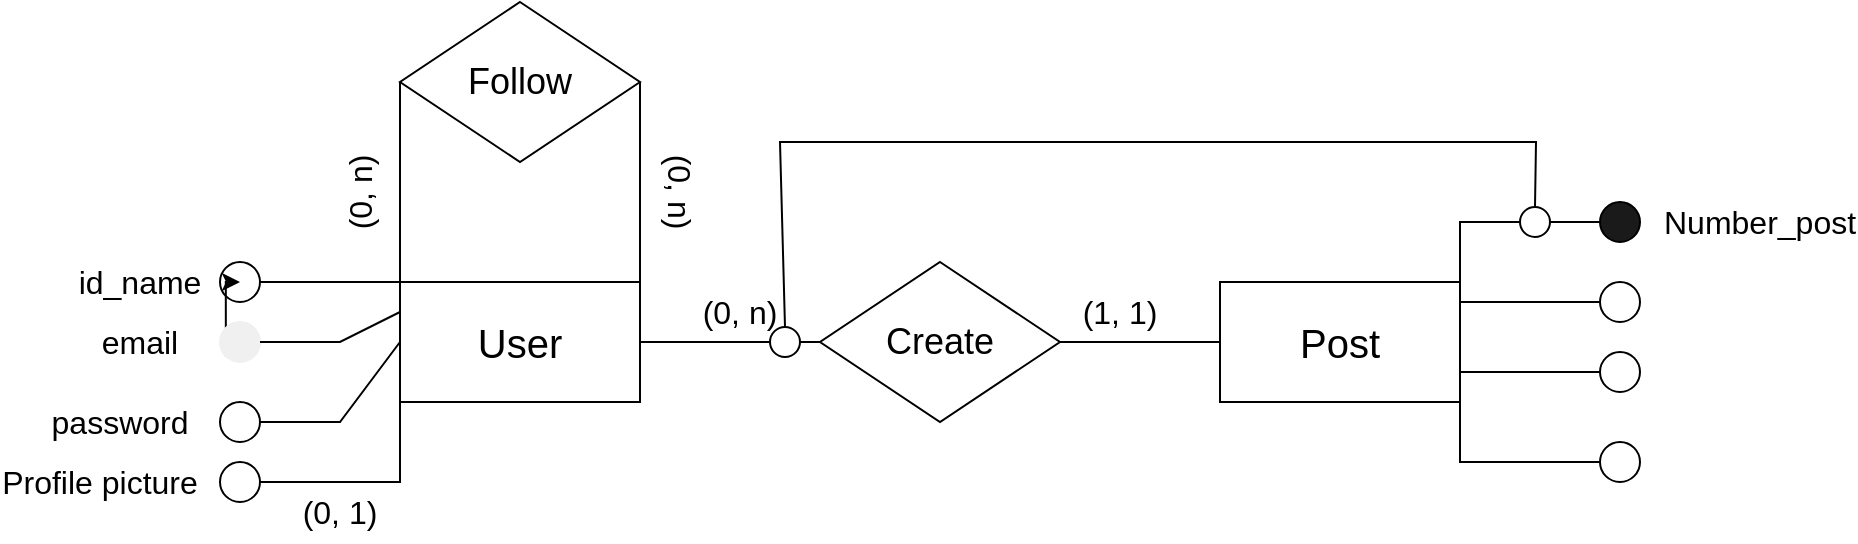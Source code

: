 <mxfile version="21.3.8" type="github">
  <diagram name="Página-1" id="HEclCTAunb70qZydERij">
    <mxGraphModel dx="1570" dy="423" grid="1" gridSize="10" guides="1" tooltips="1" connect="1" arrows="1" fold="1" page="1" pageScale="1" pageWidth="827" pageHeight="1169" math="0" shadow="0">
      <root>
        <mxCell id="0" />
        <mxCell id="1" parent="0" />
        <mxCell id="B1qOSAYwEGg4IR81AXaV-1" value="&lt;font style=&quot;font-size: 20px;&quot;&gt;User&lt;/font&gt;" style="rounded=0;whiteSpace=wrap;html=1;" vertex="1" parent="1">
          <mxGeometry x="130" y="230" width="120" height="60" as="geometry" />
        </mxCell>
        <mxCell id="B1qOSAYwEGg4IR81AXaV-2" value="&lt;span style=&quot;font-size: 20px;&quot;&gt;Post&lt;/span&gt;" style="rounded=0;whiteSpace=wrap;html=1;" vertex="1" parent="1">
          <mxGeometry x="540" y="230" width="120" height="60" as="geometry" />
        </mxCell>
        <mxCell id="B1qOSAYwEGg4IR81AXaV-3" value="&lt;font style=&quot;font-size: 18px;&quot;&gt;Create&lt;/font&gt;" style="rhombus;whiteSpace=wrap;html=1;" vertex="1" parent="1">
          <mxGeometry x="340" y="220" width="120" height="80" as="geometry" />
        </mxCell>
        <mxCell id="B1qOSAYwEGg4IR81AXaV-5" value="" style="endArrow=none;html=1;rounded=0;exitX=1;exitY=0.5;exitDx=0;exitDy=0;entryX=0;entryY=0.5;entryDx=0;entryDy=0;" edge="1" parent="1" source="B1qOSAYwEGg4IR81AXaV-60" target="B1qOSAYwEGg4IR81AXaV-3">
          <mxGeometry width="50" height="50" relative="1" as="geometry">
            <mxPoint x="390" y="320" as="sourcePoint" />
            <mxPoint x="440" y="270" as="targetPoint" />
          </mxGeometry>
        </mxCell>
        <mxCell id="B1qOSAYwEGg4IR81AXaV-6" value="" style="endArrow=none;html=1;rounded=0;entryX=1;entryY=0.5;entryDx=0;entryDy=0;" edge="1" parent="1" source="B1qOSAYwEGg4IR81AXaV-2" target="B1qOSAYwEGg4IR81AXaV-3">
          <mxGeometry width="50" height="50" relative="1" as="geometry">
            <mxPoint x="390" y="320" as="sourcePoint" />
            <mxPoint x="440" y="270" as="targetPoint" />
          </mxGeometry>
        </mxCell>
        <mxCell id="B1qOSAYwEGg4IR81AXaV-8" value="&lt;span style=&quot;font-size: 18px;&quot;&gt;Follow&lt;/span&gt;" style="rhombus;whiteSpace=wrap;html=1;" vertex="1" parent="1">
          <mxGeometry x="130" y="90" width="120" height="80" as="geometry" />
        </mxCell>
        <mxCell id="B1qOSAYwEGg4IR81AXaV-13" value="" style="endArrow=none;html=1;rounded=0;entryX=1;entryY=0.5;entryDx=0;entryDy=0;" edge="1" parent="1" target="B1qOSAYwEGg4IR81AXaV-8">
          <mxGeometry width="50" height="50" relative="1" as="geometry">
            <mxPoint x="250" y="230" as="sourcePoint" />
            <mxPoint x="300" y="180" as="targetPoint" />
          </mxGeometry>
        </mxCell>
        <mxCell id="B1qOSAYwEGg4IR81AXaV-14" value="" style="endArrow=none;html=1;rounded=0;exitX=0;exitY=0;exitDx=0;exitDy=0;entryX=0;entryY=0.5;entryDx=0;entryDy=0;" edge="1" parent="1" source="B1qOSAYwEGg4IR81AXaV-1" target="B1qOSAYwEGg4IR81AXaV-8">
          <mxGeometry width="50" height="50" relative="1" as="geometry">
            <mxPoint x="120" y="230" as="sourcePoint" />
            <mxPoint x="170" y="180" as="targetPoint" />
          </mxGeometry>
        </mxCell>
        <mxCell id="B1qOSAYwEGg4IR81AXaV-17" value="&lt;font style=&quot;font-size: 16px;&quot;&gt;(0, n)&lt;/font&gt;" style="text;html=1;strokeColor=none;fillColor=none;align=center;verticalAlign=middle;whiteSpace=wrap;rounded=0;" vertex="1" parent="1">
          <mxGeometry x="270" y="230" width="60" height="30" as="geometry" />
        </mxCell>
        <mxCell id="B1qOSAYwEGg4IR81AXaV-18" value="&lt;font style=&quot;font-size: 16px;&quot;&gt;(1, 1)&lt;/font&gt;" style="text;html=1;strokeColor=none;fillColor=none;align=center;verticalAlign=middle;whiteSpace=wrap;rounded=0;" vertex="1" parent="1">
          <mxGeometry x="460" y="230" width="60" height="30" as="geometry" />
        </mxCell>
        <mxCell id="B1qOSAYwEGg4IR81AXaV-19" value="&lt;font style=&quot;font-size: 16px;&quot;&gt;(0, n)&lt;/font&gt;" style="text;html=1;strokeColor=none;fillColor=none;align=center;verticalAlign=middle;whiteSpace=wrap;rounded=0;rotation=-90;" vertex="1" parent="1">
          <mxGeometry x="80" y="170" width="60" height="30" as="geometry" />
        </mxCell>
        <mxCell id="B1qOSAYwEGg4IR81AXaV-20" value="&lt;font style=&quot;font-size: 16px;&quot;&gt;(0, n)&lt;/font&gt;" style="text;html=1;strokeColor=none;fillColor=none;align=center;verticalAlign=middle;whiteSpace=wrap;rounded=0;rotation=90;" vertex="1" parent="1">
          <mxGeometry x="240" y="170" width="60" height="30" as="geometry" />
        </mxCell>
        <mxCell id="B1qOSAYwEGg4IR81AXaV-21" value="" style="ellipse;whiteSpace=wrap;html=1;aspect=fixed;fillColor=#FFFFFF;" vertex="1" parent="1">
          <mxGeometry x="40" y="220" width="20" height="20" as="geometry" />
        </mxCell>
        <mxCell id="B1qOSAYwEGg4IR81AXaV-34" style="edgeStyle=orthogonalEdgeStyle;rounded=0;orthogonalLoop=1;jettySize=auto;html=1;exitX=0;exitY=1;exitDx=0;exitDy=0;" edge="1" parent="1" source="B1qOSAYwEGg4IR81AXaV-22" target="B1qOSAYwEGg4IR81AXaV-21">
          <mxGeometry relative="1" as="geometry" />
        </mxCell>
        <mxCell id="B1qOSAYwEGg4IR81AXaV-22" value="" style="ellipse;whiteSpace=wrap;html=1;aspect=fixed;strokeColor=#F0F0F0;fillColor=#F0F0F0;" vertex="1" parent="1">
          <mxGeometry x="40" y="250" width="20" height="20" as="geometry" />
        </mxCell>
        <mxCell id="B1qOSAYwEGg4IR81AXaV-23" value="" style="ellipse;whiteSpace=wrap;html=1;aspect=fixed;" vertex="1" parent="1">
          <mxGeometry x="40" y="290" width="20" height="20" as="geometry" />
        </mxCell>
        <mxCell id="B1qOSAYwEGg4IR81AXaV-24" value="" style="ellipse;whiteSpace=wrap;html=1;aspect=fixed;" vertex="1" parent="1">
          <mxGeometry x="40" y="320" width="20" height="20" as="geometry" />
        </mxCell>
        <mxCell id="B1qOSAYwEGg4IR81AXaV-27" value="" style="endArrow=none;html=1;rounded=0;exitX=1;exitY=0.5;exitDx=0;exitDy=0;entryX=0;entryY=0;entryDx=0;entryDy=0;" edge="1" parent="1" source="B1qOSAYwEGg4IR81AXaV-21" target="B1qOSAYwEGg4IR81AXaV-1">
          <mxGeometry width="50" height="50" relative="1" as="geometry">
            <mxPoint x="70" y="290" as="sourcePoint" />
            <mxPoint x="120" y="240" as="targetPoint" />
          </mxGeometry>
        </mxCell>
        <mxCell id="B1qOSAYwEGg4IR81AXaV-28" value="" style="endArrow=none;html=1;rounded=0;entryX=0;entryY=0.25;entryDx=0;entryDy=0;exitX=1;exitY=0.5;exitDx=0;exitDy=0;" edge="1" parent="1" source="B1qOSAYwEGg4IR81AXaV-22" target="B1qOSAYwEGg4IR81AXaV-1">
          <mxGeometry width="50" height="50" relative="1" as="geometry">
            <mxPoint x="70" y="310" as="sourcePoint" />
            <mxPoint x="120" y="260" as="targetPoint" />
            <Array as="points">
              <mxPoint x="100" y="260" />
            </Array>
          </mxGeometry>
        </mxCell>
        <mxCell id="B1qOSAYwEGg4IR81AXaV-29" value="" style="endArrow=none;html=1;rounded=0;entryX=0;entryY=0.5;entryDx=0;entryDy=0;exitX=1;exitY=0.5;exitDx=0;exitDy=0;" edge="1" parent="1" source="B1qOSAYwEGg4IR81AXaV-23" target="B1qOSAYwEGg4IR81AXaV-1">
          <mxGeometry width="50" height="50" relative="1" as="geometry">
            <mxPoint x="70" y="300" as="sourcePoint" />
            <mxPoint x="130" y="310" as="targetPoint" />
            <Array as="points">
              <mxPoint x="100" y="300" />
            </Array>
          </mxGeometry>
        </mxCell>
        <mxCell id="B1qOSAYwEGg4IR81AXaV-32" value="" style="endArrow=none;html=1;rounded=0;exitX=1;exitY=0.5;exitDx=0;exitDy=0;entryX=0;entryY=0.75;entryDx=0;entryDy=0;" edge="1" parent="1" source="B1qOSAYwEGg4IR81AXaV-24" target="B1qOSAYwEGg4IR81AXaV-1">
          <mxGeometry width="50" height="50" relative="1" as="geometry">
            <mxPoint x="70" y="350" as="sourcePoint" />
            <mxPoint x="120" y="300" as="targetPoint" />
            <Array as="points">
              <mxPoint x="100" y="330" />
              <mxPoint x="130" y="330" />
            </Array>
          </mxGeometry>
        </mxCell>
        <mxCell id="B1qOSAYwEGg4IR81AXaV-35" style="edgeStyle=orthogonalEdgeStyle;rounded=0;orthogonalLoop=1;jettySize=auto;html=1;exitX=0.5;exitY=1;exitDx=0;exitDy=0;" edge="1" parent="1" source="B1qOSAYwEGg4IR81AXaV-22" target="B1qOSAYwEGg4IR81AXaV-22">
          <mxGeometry relative="1" as="geometry" />
        </mxCell>
        <mxCell id="B1qOSAYwEGg4IR81AXaV-36" value="&lt;span style=&quot;font-size: 16px;&quot;&gt;id_name&lt;/span&gt;" style="text;html=1;strokeColor=none;fillColor=none;align=center;verticalAlign=middle;whiteSpace=wrap;rounded=0;" vertex="1" parent="1">
          <mxGeometry x="-30" y="215" width="60" height="30" as="geometry" />
        </mxCell>
        <mxCell id="B1qOSAYwEGg4IR81AXaV-37" value="&lt;span style=&quot;font-size: 16px;&quot;&gt;email&lt;/span&gt;" style="text;html=1;strokeColor=none;fillColor=none;align=center;verticalAlign=middle;whiteSpace=wrap;rounded=0;" vertex="1" parent="1">
          <mxGeometry x="-30" y="245" width="60" height="30" as="geometry" />
        </mxCell>
        <mxCell id="B1qOSAYwEGg4IR81AXaV-38" value="&lt;span style=&quot;font-size: 16px;&quot;&gt;password&lt;/span&gt;" style="text;html=1;strokeColor=none;fillColor=none;align=center;verticalAlign=middle;whiteSpace=wrap;rounded=0;" vertex="1" parent="1">
          <mxGeometry x="-40" y="285" width="60" height="30" as="geometry" />
        </mxCell>
        <mxCell id="B1qOSAYwEGg4IR81AXaV-39" value="&lt;span style=&quot;font-size: 16px;&quot;&gt;Profile picture&lt;/span&gt;" style="text;html=1;strokeColor=none;fillColor=none;align=center;verticalAlign=middle;whiteSpace=wrap;rounded=0;" vertex="1" parent="1">
          <mxGeometry x="-70" y="315" width="100" height="30" as="geometry" />
        </mxCell>
        <mxCell id="B1qOSAYwEGg4IR81AXaV-40" value="&lt;font style=&quot;font-size: 16px;&quot;&gt;(0, 1)&lt;/font&gt;" style="text;html=1;strokeColor=none;fillColor=none;align=center;verticalAlign=middle;whiteSpace=wrap;rounded=0;" vertex="1" parent="1">
          <mxGeometry x="70" y="330" width="60" height="30" as="geometry" />
        </mxCell>
        <mxCell id="B1qOSAYwEGg4IR81AXaV-41" value="" style="ellipse;whiteSpace=wrap;html=1;aspect=fixed;fillColor=#1A1A1A;" vertex="1" parent="1">
          <mxGeometry x="730" y="190" width="20" height="20" as="geometry" />
        </mxCell>
        <mxCell id="B1qOSAYwEGg4IR81AXaV-42" value="" style="ellipse;whiteSpace=wrap;html=1;aspect=fixed;" vertex="1" parent="1">
          <mxGeometry x="730" y="230" width="20" height="20" as="geometry" />
        </mxCell>
        <mxCell id="B1qOSAYwEGg4IR81AXaV-43" value="" style="ellipse;whiteSpace=wrap;html=1;aspect=fixed;" vertex="1" parent="1">
          <mxGeometry x="730" y="265" width="20" height="20" as="geometry" />
        </mxCell>
        <mxCell id="B1qOSAYwEGg4IR81AXaV-44" value="" style="ellipse;whiteSpace=wrap;html=1;aspect=fixed;" vertex="1" parent="1">
          <mxGeometry x="730" y="310" width="20" height="20" as="geometry" />
        </mxCell>
        <mxCell id="B1qOSAYwEGg4IR81AXaV-59" value="" style="endArrow=none;html=1;rounded=0;entryX=0.5;entryY=0;entryDx=0;entryDy=0;exitX=0.5;exitY=0;exitDx=0;exitDy=0;" edge="1" parent="1" source="B1qOSAYwEGg4IR81AXaV-60" target="B1qOSAYwEGg4IR81AXaV-63">
          <mxGeometry width="50" height="50" relative="1" as="geometry">
            <mxPoint x="357" y="200" as="sourcePoint" />
            <mxPoint x="557" y="190" as="targetPoint" />
            <Array as="points">
              <mxPoint x="320" y="160" />
              <mxPoint x="698" y="160" />
            </Array>
          </mxGeometry>
        </mxCell>
        <mxCell id="B1qOSAYwEGg4IR81AXaV-62" value="" style="endArrow=none;html=1;rounded=0;exitX=1;exitY=0.5;exitDx=0;exitDy=0;entryX=0;entryY=0.5;entryDx=0;entryDy=0;" edge="1" parent="1" source="B1qOSAYwEGg4IR81AXaV-1" target="B1qOSAYwEGg4IR81AXaV-60">
          <mxGeometry width="50" height="50" relative="1" as="geometry">
            <mxPoint x="250" y="260" as="sourcePoint" />
            <mxPoint x="340" y="260" as="targetPoint" />
          </mxGeometry>
        </mxCell>
        <mxCell id="B1qOSAYwEGg4IR81AXaV-60" value="" style="ellipse;whiteSpace=wrap;html=1;aspect=fixed;fillColor=#FFFFFF;" vertex="1" parent="1">
          <mxGeometry x="315" y="252.5" width="15" height="15" as="geometry" />
        </mxCell>
        <mxCell id="B1qOSAYwEGg4IR81AXaV-66" value="" style="endArrow=none;html=1;rounded=0;exitX=1;exitY=0;exitDx=0;exitDy=0;entryX=0;entryY=0.5;entryDx=0;entryDy=0;" edge="1" parent="1" source="B1qOSAYwEGg4IR81AXaV-2" target="B1qOSAYwEGg4IR81AXaV-63">
          <mxGeometry width="50" height="50" relative="1" as="geometry">
            <mxPoint x="660" y="230" as="sourcePoint" />
            <mxPoint x="730" y="200" as="targetPoint" />
            <Array as="points">
              <mxPoint x="660" y="200" />
            </Array>
          </mxGeometry>
        </mxCell>
        <mxCell id="B1qOSAYwEGg4IR81AXaV-63" value="" style="ellipse;whiteSpace=wrap;html=1;aspect=fixed;fillColor=#FFFFFF;" vertex="1" parent="1">
          <mxGeometry x="690" y="192.5" width="15" height="15" as="geometry" />
        </mxCell>
        <mxCell id="B1qOSAYwEGg4IR81AXaV-67" value="" style="endArrow=none;html=1;rounded=0;exitX=1;exitY=0.5;exitDx=0;exitDy=0;entryX=0;entryY=0.5;entryDx=0;entryDy=0;" edge="1" parent="1" source="B1qOSAYwEGg4IR81AXaV-63" target="B1qOSAYwEGg4IR81AXaV-41">
          <mxGeometry width="50" height="50" relative="1" as="geometry">
            <mxPoint x="430" y="240" as="sourcePoint" />
            <mxPoint x="480" y="190" as="targetPoint" />
          </mxGeometry>
        </mxCell>
        <mxCell id="B1qOSAYwEGg4IR81AXaV-68" value="" style="endArrow=none;html=1;rounded=0;entryX=0;entryY=0.5;entryDx=0;entryDy=0;" edge="1" parent="1" target="B1qOSAYwEGg4IR81AXaV-42">
          <mxGeometry width="50" height="50" relative="1" as="geometry">
            <mxPoint x="660" y="240" as="sourcePoint" />
            <mxPoint x="570" y="190" as="targetPoint" />
          </mxGeometry>
        </mxCell>
        <mxCell id="B1qOSAYwEGg4IR81AXaV-69" value="" style="endArrow=none;html=1;rounded=0;entryX=0;entryY=0.5;entryDx=0;entryDy=0;exitX=1;exitY=0.75;exitDx=0;exitDy=0;" edge="1" parent="1" source="B1qOSAYwEGg4IR81AXaV-2" target="B1qOSAYwEGg4IR81AXaV-43">
          <mxGeometry width="50" height="50" relative="1" as="geometry">
            <mxPoint x="670" y="280" as="sourcePoint" />
            <mxPoint x="570" y="190" as="targetPoint" />
          </mxGeometry>
        </mxCell>
        <mxCell id="B1qOSAYwEGg4IR81AXaV-70" value="" style="endArrow=none;html=1;rounded=0;exitX=1;exitY=1;exitDx=0;exitDy=0;entryX=0;entryY=0.5;entryDx=0;entryDy=0;" edge="1" parent="1" source="B1qOSAYwEGg4IR81AXaV-2" target="B1qOSAYwEGg4IR81AXaV-44">
          <mxGeometry width="50" height="50" relative="1" as="geometry">
            <mxPoint x="520" y="240" as="sourcePoint" />
            <mxPoint x="570" y="190" as="targetPoint" />
            <Array as="points">
              <mxPoint x="660" y="320" />
            </Array>
          </mxGeometry>
        </mxCell>
        <mxCell id="B1qOSAYwEGg4IR81AXaV-71" value="&lt;span style=&quot;font-size: 16px;&quot;&gt;Number_post&lt;/span&gt;" style="text;html=1;strokeColor=none;fillColor=none;align=center;verticalAlign=middle;whiteSpace=wrap;rounded=0;" vertex="1" parent="1">
          <mxGeometry x="780" y="185" width="60" height="30" as="geometry" />
        </mxCell>
      </root>
    </mxGraphModel>
  </diagram>
</mxfile>
